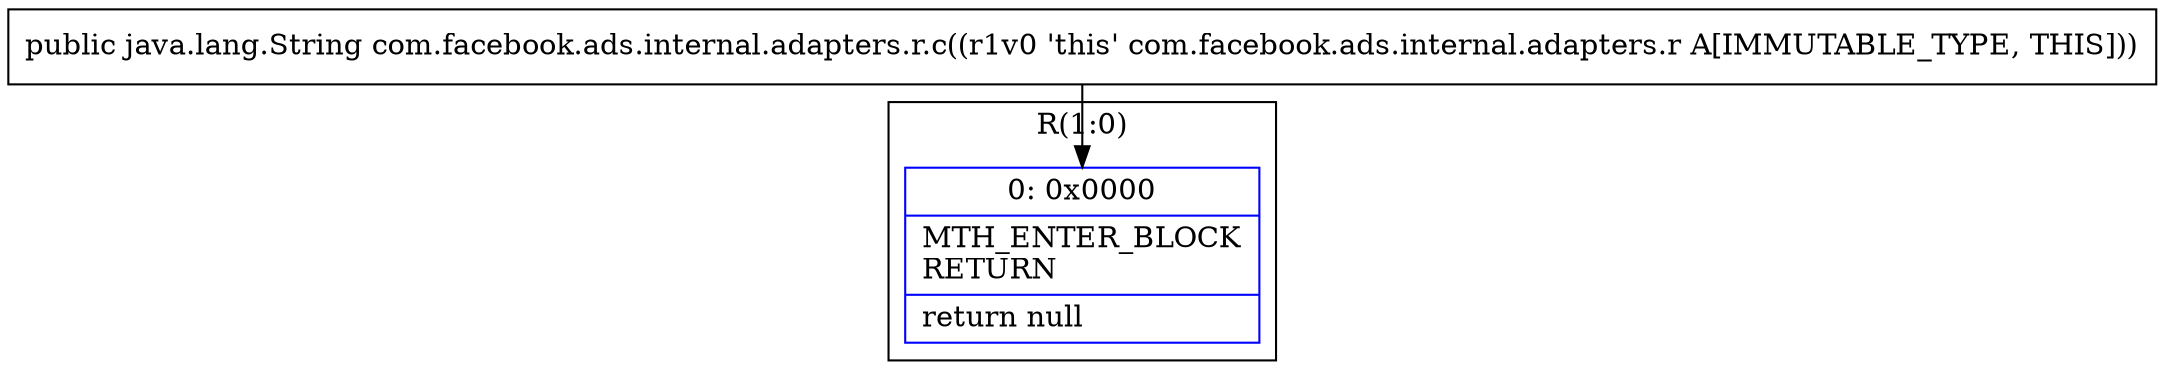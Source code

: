 digraph "CFG forcom.facebook.ads.internal.adapters.r.c()Ljava\/lang\/String;" {
subgraph cluster_Region_426168961 {
label = "R(1:0)";
node [shape=record,color=blue];
Node_0 [shape=record,label="{0\:\ 0x0000|MTH_ENTER_BLOCK\lRETURN\l|return null\l}"];
}
MethodNode[shape=record,label="{public java.lang.String com.facebook.ads.internal.adapters.r.c((r1v0 'this' com.facebook.ads.internal.adapters.r A[IMMUTABLE_TYPE, THIS])) }"];
MethodNode -> Node_0;
}

